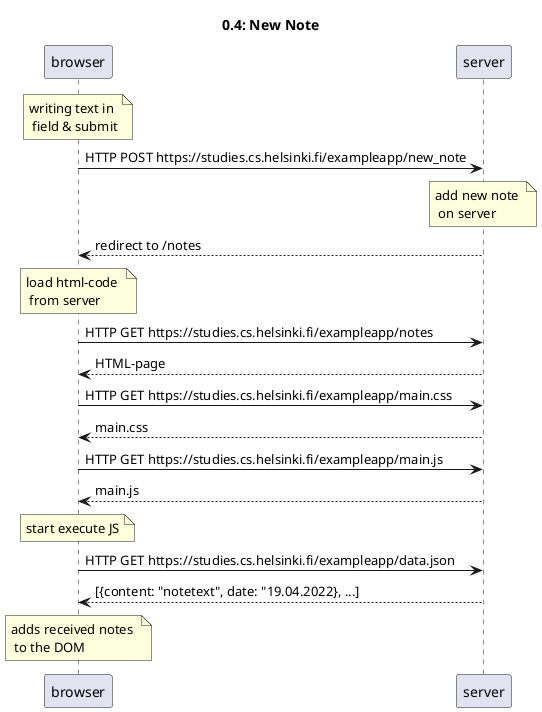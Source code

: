 @startuml new-note-0_4
title 0.4: New Note
note over browser: writing text in \n field & submit
browser->server: HTTP POST https://studies.cs.helsinki.fi/exampleapp/new_note
note over server: add new note \n on server
server-->browser: redirect to /notes
note over browser: load html-code \n from server
browser->server: HTTP GET https://studies.cs.helsinki.fi/exampleapp/notes 
server-->browser: HTML-page
browser->server: HTTP GET https://studies.cs.helsinki.fi/exampleapp/main.css
server-->browser: main.css
browser->server: HTTP GET https://studies.cs.helsinki.fi/exampleapp/main.js
server-->browser: main.js
note over browser: start execute JS
browser->server: HTTP GET https://studies.cs.helsinki.fi/exampleapp/data.json
server-->browser: [{content: "notetext", date: "19.04.2022}, ...]
note over browser: adds received notes \n to the DOM
@enduml
